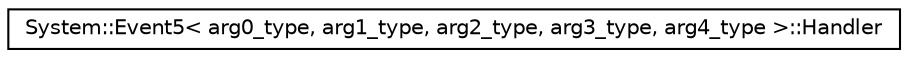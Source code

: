 digraph G
{
  edge [fontname="Helvetica",fontsize="10",labelfontname="Helvetica",labelfontsize="10"];
  node [fontname="Helvetica",fontsize="10",shape=record];
  rankdir="LR";
  Node1 [label="System::Event5\< arg0_type, arg1_type, arg2_type, arg3_type, arg4_type \>::Handler",height=0.2,width=0.4,color="black", fillcolor="white", style="filled",URL="$class_system_1_1_event5_1_1_handler.html"];
}
